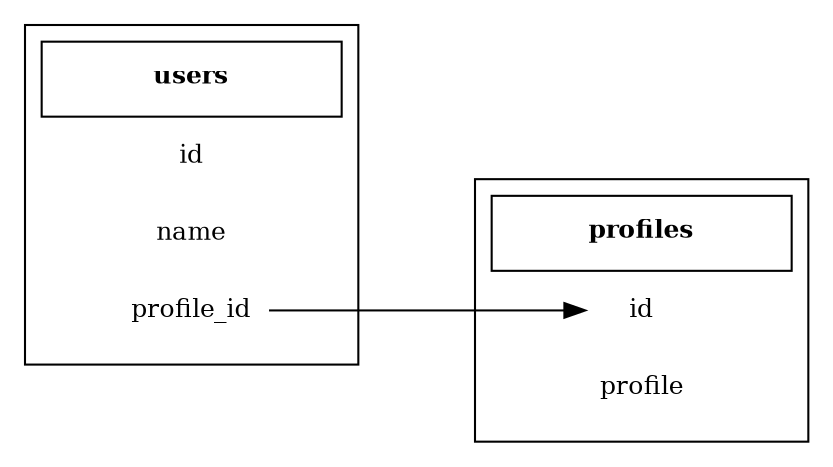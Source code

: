 //dot -Tsvg schema.dot -o schema.svg

digraph "Schéma de notre base de données" {
graph [
    rankdir = LR;
    overlap=false;
    nodesep=0.0
    ranksep=1.0
    splines=ortho
];

node [
    fontsize = "12"
    shape = "plaintext"
];

edge [
    color=black
];


subgraph cluster_users {
    "users" [label = < <B>users</B> > shape = "box" width = 2 tooltip="Contient les utilisateurs."];
    "users.id" [label = "id"];
    "users.name" [label = "name"];
    "users.profile_id" [label = "profile_id" tooltip="Clé étrangère vers la table profiles"];
}

subgraph cluster_profiles {
    "profiles" [label = < <B>profiles</B> > shape = "box" width = 2 tooltip="Contient les profils."];
    "profiles.id" [label = "id"];
    "profiles.profile" [label = "profile"];
}

"users.profile_id" -> "profiles.id"
}
